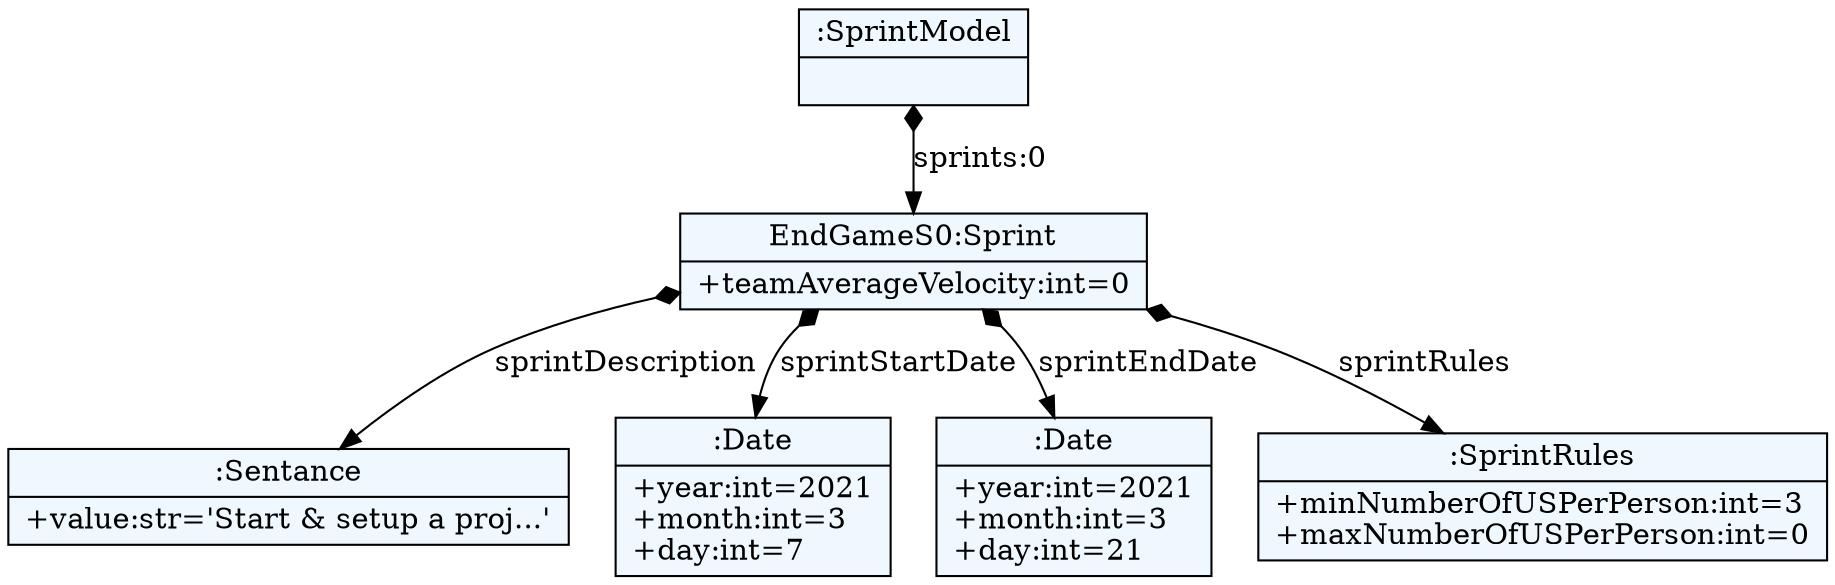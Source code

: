 
    digraph textX {
    fontname = "Bitstream Vera Sans"
    fontsize = 8
    node[
        shape=record,
        style=filled,
        fillcolor=aliceblue
    ]
    nodesep = 0.3
    edge[dir=black,arrowtail=empty]


4392854912 -> 4392855968 [label="sprints:0" arrowtail=diamond dir=both]
4392855968 -> 4392856064 [label="sprintDescription" arrowtail=diamond dir=both]
4392856064[label="{:Sentance|+value:str='Start & setup a proj...'\l}"]
4392855968 -> 4392856160 [label="sprintStartDate" arrowtail=diamond dir=both]
4392856160[label="{:Date|+year:int=2021\l+month:int=3\l+day:int=7\l}"]
4392855968 -> 4392856208 [label="sprintEndDate" arrowtail=diamond dir=both]
4392856208[label="{:Date|+year:int=2021\l+month:int=3\l+day:int=21\l}"]
4392855968 -> 4392856256 [label="sprintRules" arrowtail=diamond dir=both]
4392856256[label="{:SprintRules|+minNumberOfUSPerPerson:int=3\l+maxNumberOfUSPerPerson:int=0\l}"]
4392855968[label="{EndGameS0:Sprint|+teamAverageVelocity:int=0\l}"]
4392854912[label="{:SprintModel|}"]

}
